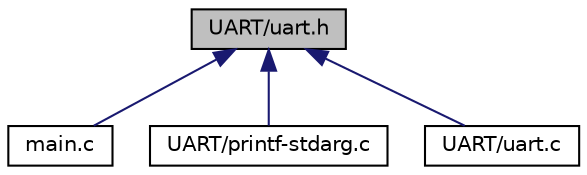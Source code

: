 digraph "UART/uart.h"
{
 // LATEX_PDF_SIZE
  edge [fontname="Helvetica",fontsize="10",labelfontname="Helvetica",labelfontsize="10"];
  node [fontname="Helvetica",fontsize="10",shape=record];
  Node1 [label="UART/uart.h",height=0.2,width=0.4,color="black", fillcolor="grey75", style="filled", fontcolor="black",tooltip="A simple interface for receiving and transmitting characters to a computer using UART via the on boar..."];
  Node1 -> Node2 [dir="back",color="midnightblue",fontsize="10",style="solid",fontname="Helvetica"];
  Node2 [label="main.c",height=0.2,width=0.4,color="black", fillcolor="white", style="filled",URL="$main_8c.html",tooltip="The main application of the ATSAME3X8E for this project."];
  Node1 -> Node3 [dir="back",color="midnightblue",fontsize="10",style="solid",fontname="Helvetica"];
  Node3 [label="UART/printf-stdarg.c",height=0.2,width=0.4,color="black", fillcolor="white", style="filled",URL="$printf-stdarg_8c_source.html",tooltip=" "];
  Node1 -> Node4 [dir="back",color="midnightblue",fontsize="10",style="solid",fontname="Helvetica"];
  Node4 [label="UART/uart.c",height=0.2,width=0.4,color="black", fillcolor="white", style="filled",URL="$uart_8c_source.html",tooltip=" "];
}
